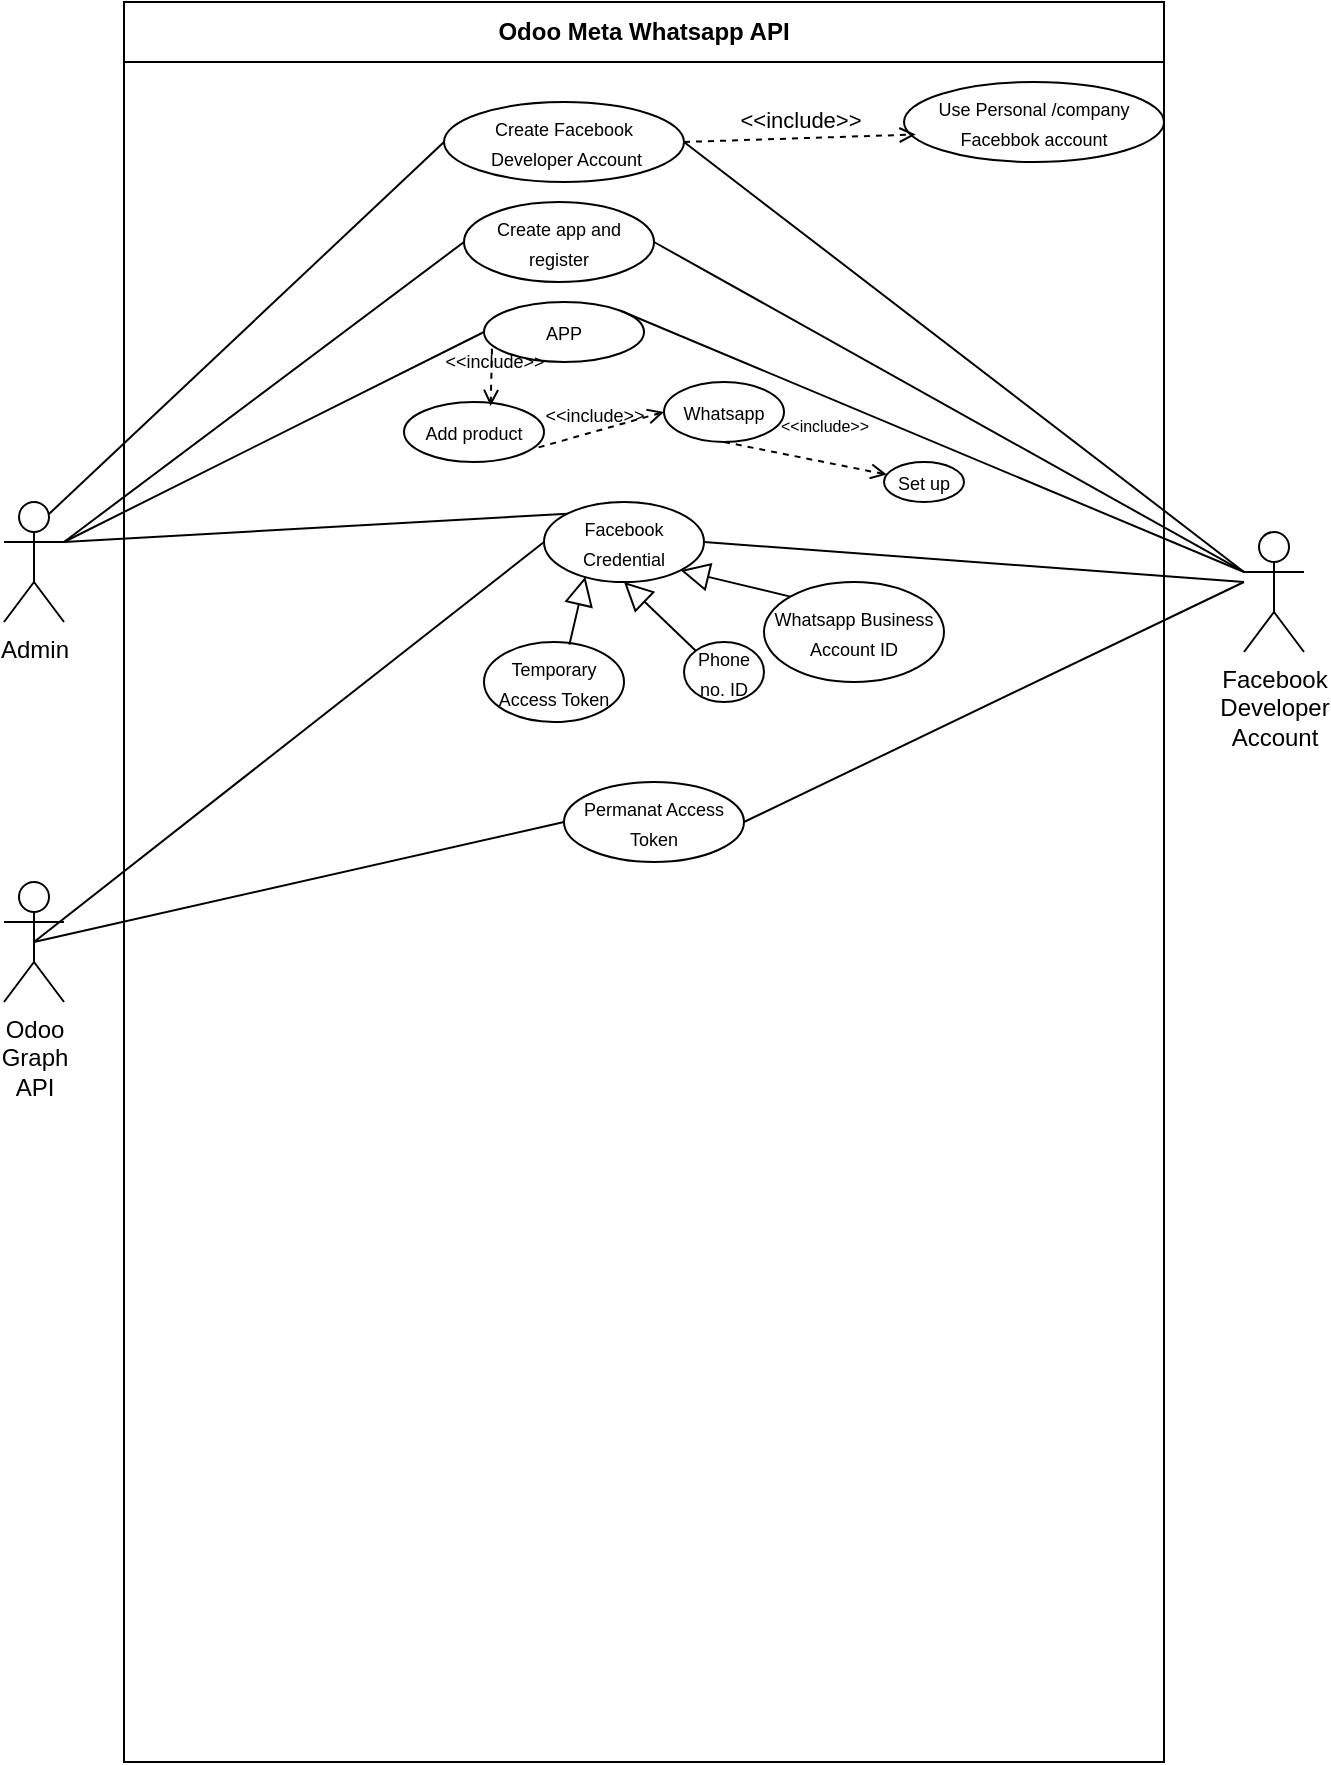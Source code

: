 <mxfile version="21.6.2" type="device">
  <diagram name="Page-1" id="KFSLEv4HnUT1pbFmEMQF">
    <mxGraphModel dx="794" dy="470" grid="1" gridSize="10" guides="1" tooltips="1" connect="1" arrows="1" fold="1" page="1" pageScale="1" pageWidth="690" pageHeight="980" math="0" shadow="0">
      <root>
        <mxCell id="0" />
        <mxCell id="1" parent="0" />
        <mxCell id="e9I1-9ilMqFJsEArppFG-2" value="Odoo Meta Whatsapp API" style="swimlane;fontStyle=1;align=center;horizontal=1;startSize=30;collapsible=0;html=1;whiteSpace=wrap;" vertex="1" parent="1">
          <mxGeometry x="80" y="40" width="520" height="880" as="geometry" />
        </mxCell>
        <mxCell id="e9I1-9ilMqFJsEArppFG-10" value="&lt;font style=&quot;font-size: 9px;&quot;&gt;Create Facebook&lt;br&gt;&amp;nbsp;Developer Account&lt;/font&gt;" style="ellipse;whiteSpace=wrap;html=1;" vertex="1" parent="e9I1-9ilMqFJsEArppFG-2">
          <mxGeometry x="160" y="50" width="120" height="40" as="geometry" />
        </mxCell>
        <mxCell id="e9I1-9ilMqFJsEArppFG-12" value="&lt;font style=&quot;font-size: 9px;&quot;&gt;Use Personal /company Facebbok account&lt;/font&gt;" style="ellipse;whiteSpace=wrap;html=1;" vertex="1" parent="e9I1-9ilMqFJsEArppFG-2">
          <mxGeometry x="390" y="40" width="130" height="40" as="geometry" />
        </mxCell>
        <mxCell id="e9I1-9ilMqFJsEArppFG-13" value="&amp;lt;&amp;lt;include&amp;gt;&amp;gt;" style="edgeStyle=none;html=1;endArrow=open;verticalAlign=bottom;dashed=1;labelBackgroundColor=none;rounded=0;exitX=1;exitY=0.5;exitDx=0;exitDy=0;entryX=0.045;entryY=0.656;entryDx=0;entryDy=0;entryPerimeter=0;" edge="1" parent="e9I1-9ilMqFJsEArppFG-2" source="e9I1-9ilMqFJsEArppFG-10" target="e9I1-9ilMqFJsEArppFG-12">
          <mxGeometry width="160" relative="1" as="geometry">
            <mxPoint x="270" y="69.5" as="sourcePoint" />
            <mxPoint x="305" y="70" as="targetPoint" />
          </mxGeometry>
        </mxCell>
        <mxCell id="e9I1-9ilMqFJsEArppFG-14" value="&lt;font style=&quot;font-size: 9px;&quot;&gt;Create app and register&lt;/font&gt;" style="ellipse;whiteSpace=wrap;html=1;" vertex="1" parent="e9I1-9ilMqFJsEArppFG-2">
          <mxGeometry x="170" y="100" width="95" height="40" as="geometry" />
        </mxCell>
        <mxCell id="e9I1-9ilMqFJsEArppFG-19" value="&lt;font style=&quot;font-size: 9px;&quot;&gt;APP&lt;/font&gt;" style="ellipse;whiteSpace=wrap;html=1;" vertex="1" parent="e9I1-9ilMqFJsEArppFG-2">
          <mxGeometry x="180" y="150" width="80" height="30" as="geometry" />
        </mxCell>
        <mxCell id="e9I1-9ilMqFJsEArppFG-20" value="&lt;font style=&quot;font-size: 9px;&quot;&gt;Add product&lt;/font&gt;" style="ellipse;whiteSpace=wrap;html=1;" vertex="1" parent="e9I1-9ilMqFJsEArppFG-2">
          <mxGeometry x="140" y="200" width="70" height="30" as="geometry" />
        </mxCell>
        <mxCell id="e9I1-9ilMqFJsEArppFG-22" value="&lt;font style=&quot;font-size: 9px;&quot;&gt;&amp;lt;&amp;lt;include&amp;gt;&amp;gt;&lt;/font&gt;" style="edgeStyle=none;html=1;endArrow=open;verticalAlign=bottom;dashed=1;labelBackgroundColor=none;rounded=0;entryX=0.619;entryY=0.067;entryDx=0;entryDy=0;exitX=0.05;exitY=0.778;exitDx=0;exitDy=0;exitPerimeter=0;entryPerimeter=0;" edge="1" parent="e9I1-9ilMqFJsEArppFG-2" source="e9I1-9ilMqFJsEArppFG-19" target="e9I1-9ilMqFJsEArppFG-20">
          <mxGeometry x="0.04" y="1" width="160" relative="1" as="geometry">
            <mxPoint x="140" y="250" as="sourcePoint" />
            <mxPoint x="300" y="250" as="targetPoint" />
            <mxPoint as="offset" />
          </mxGeometry>
        </mxCell>
        <mxCell id="e9I1-9ilMqFJsEArppFG-23" value="&lt;font style=&quot;font-size: 9px;&quot;&gt;Whatsapp&lt;/font&gt;" style="ellipse;whiteSpace=wrap;html=1;" vertex="1" parent="e9I1-9ilMqFJsEArppFG-2">
          <mxGeometry x="270" y="190" width="60" height="30" as="geometry" />
        </mxCell>
        <mxCell id="e9I1-9ilMqFJsEArppFG-24" value="&lt;font style=&quot;font-size: 9px;&quot;&gt;&amp;lt;&amp;lt;include&amp;gt;&amp;gt;&lt;/font&gt;" style="edgeStyle=none;html=1;endArrow=open;verticalAlign=bottom;dashed=1;labelBackgroundColor=none;rounded=0;exitX=0.962;exitY=0.756;exitDx=0;exitDy=0;exitPerimeter=0;entryX=0;entryY=0.5;entryDx=0;entryDy=0;" edge="1" parent="e9I1-9ilMqFJsEArppFG-2" source="e9I1-9ilMqFJsEArppFG-20" target="e9I1-9ilMqFJsEArppFG-23">
          <mxGeometry x="-0.117" width="160" relative="1" as="geometry">
            <mxPoint x="370" y="230" as="sourcePoint" />
            <mxPoint x="380" y="240" as="targetPoint" />
            <mxPoint as="offset" />
          </mxGeometry>
        </mxCell>
        <mxCell id="e9I1-9ilMqFJsEArppFG-27" value="&lt;font style=&quot;font-size: 9px;&quot;&gt;Set up&lt;/font&gt;" style="ellipse;whiteSpace=wrap;html=1;" vertex="1" parent="e9I1-9ilMqFJsEArppFG-2">
          <mxGeometry x="380" y="230" width="40" height="20" as="geometry" />
        </mxCell>
        <mxCell id="e9I1-9ilMqFJsEArppFG-28" value="&lt;font style=&quot;font-size: 8px;&quot;&gt;&amp;lt;&amp;lt;include&amp;gt;&amp;gt;&lt;/font&gt;" style="edgeStyle=none;html=1;endArrow=open;verticalAlign=bottom;dashed=1;labelBackgroundColor=none;rounded=0;exitX=0.5;exitY=1;exitDx=0;exitDy=0;" edge="1" parent="e9I1-9ilMqFJsEArppFG-2" source="e9I1-9ilMqFJsEArppFG-23" target="e9I1-9ilMqFJsEArppFG-27">
          <mxGeometry x="0.182" y="10" width="160" relative="1" as="geometry">
            <mxPoint x="180" y="280" as="sourcePoint" />
            <mxPoint x="340" y="280" as="targetPoint" />
            <mxPoint as="offset" />
          </mxGeometry>
        </mxCell>
        <mxCell id="e9I1-9ilMqFJsEArppFG-30" value="&lt;font style=&quot;font-size: 9px;&quot;&gt;Facebook Credential&lt;/font&gt;" style="ellipse;whiteSpace=wrap;html=1;" vertex="1" parent="e9I1-9ilMqFJsEArppFG-2">
          <mxGeometry x="210" y="250" width="80" height="40" as="geometry" />
        </mxCell>
        <mxCell id="e9I1-9ilMqFJsEArppFG-40" value="&lt;font style=&quot;font-size: 9px;&quot;&gt;Temporary Access Token&lt;/font&gt;" style="ellipse;whiteSpace=wrap;html=1;" vertex="1" parent="e9I1-9ilMqFJsEArppFG-2">
          <mxGeometry x="180" y="320" width="70" height="40" as="geometry" />
        </mxCell>
        <mxCell id="e9I1-9ilMqFJsEArppFG-41" value="&lt;font style=&quot;font-size: 9px;&quot;&gt;Phone no. ID&lt;/font&gt;" style="ellipse;whiteSpace=wrap;html=1;" vertex="1" parent="e9I1-9ilMqFJsEArppFG-2">
          <mxGeometry x="280" y="320" width="40" height="30" as="geometry" />
        </mxCell>
        <mxCell id="e9I1-9ilMqFJsEArppFG-46" value="&lt;font style=&quot;font-size: 9px;&quot;&gt;Whatsapp Business Account ID&lt;/font&gt;" style="ellipse;whiteSpace=wrap;html=1;" vertex="1" parent="e9I1-9ilMqFJsEArppFG-2">
          <mxGeometry x="320" y="290" width="90" height="50" as="geometry" />
        </mxCell>
        <mxCell id="e9I1-9ilMqFJsEArppFG-47" value="" style="edgeStyle=none;html=1;endArrow=block;endFill=0;endSize=12;verticalAlign=bottom;rounded=0;entryX=0.258;entryY=0.933;entryDx=0;entryDy=0;entryPerimeter=0;exitX=0.61;exitY=0.033;exitDx=0;exitDy=0;exitPerimeter=0;" edge="1" parent="e9I1-9ilMqFJsEArppFG-2" source="e9I1-9ilMqFJsEArppFG-40" target="e9I1-9ilMqFJsEArppFG-30">
          <mxGeometry width="160" relative="1" as="geometry">
            <mxPoint x="180" y="440" as="sourcePoint" />
            <mxPoint x="340" y="440" as="targetPoint" />
          </mxGeometry>
        </mxCell>
        <mxCell id="e9I1-9ilMqFJsEArppFG-48" value="" style="edgeStyle=none;html=1;endArrow=block;endFill=0;endSize=12;verticalAlign=bottom;rounded=0;entryX=0.5;entryY=1;entryDx=0;entryDy=0;exitX=0;exitY=0;exitDx=0;exitDy=0;" edge="1" parent="e9I1-9ilMqFJsEArppFG-2" source="e9I1-9ilMqFJsEArppFG-41" target="e9I1-9ilMqFJsEArppFG-30">
          <mxGeometry width="160" relative="1" as="geometry">
            <mxPoint x="180" y="440" as="sourcePoint" />
            <mxPoint x="340" y="440" as="targetPoint" />
          </mxGeometry>
        </mxCell>
        <mxCell id="e9I1-9ilMqFJsEArppFG-49" value="" style="edgeStyle=none;html=1;endArrow=block;endFill=0;endSize=12;verticalAlign=bottom;rounded=0;entryX=1;entryY=1;entryDx=0;entryDy=0;exitX=0;exitY=0;exitDx=0;exitDy=0;" edge="1" parent="e9I1-9ilMqFJsEArppFG-2" source="e9I1-9ilMqFJsEArppFG-46" target="e9I1-9ilMqFJsEArppFG-30">
          <mxGeometry width="160" relative="1" as="geometry">
            <mxPoint x="180" y="440" as="sourcePoint" />
            <mxPoint x="340" y="440" as="targetPoint" />
          </mxGeometry>
        </mxCell>
        <mxCell id="e9I1-9ilMqFJsEArppFG-51" value="&lt;font style=&quot;font-size: 9px;&quot;&gt;Permanat Access Token&lt;/font&gt;" style="ellipse;whiteSpace=wrap;html=1;" vertex="1" parent="e9I1-9ilMqFJsEArppFG-2">
          <mxGeometry x="220" y="390" width="90" height="40" as="geometry" />
        </mxCell>
        <mxCell id="e9I1-9ilMqFJsEArppFG-5" value="Admin" style="shape=umlActor;html=1;verticalLabelPosition=bottom;verticalAlign=top;align=center;" vertex="1" parent="1">
          <mxGeometry x="20" y="290" width="30" height="60" as="geometry" />
        </mxCell>
        <mxCell id="e9I1-9ilMqFJsEArppFG-8" value="Facebook &lt;br&gt;Developer &lt;br&gt;Account" style="shape=umlActor;html=1;verticalLabelPosition=bottom;verticalAlign=top;align=center;" vertex="1" parent="1">
          <mxGeometry x="640" y="305" width="30" height="60" as="geometry" />
        </mxCell>
        <mxCell id="e9I1-9ilMqFJsEArppFG-11" value="" style="edgeStyle=none;html=1;endArrow=none;verticalAlign=bottom;rounded=0;entryX=0;entryY=0.5;entryDx=0;entryDy=0;exitX=0.75;exitY=0.1;exitDx=0;exitDy=0;exitPerimeter=0;" edge="1" parent="1" source="e9I1-9ilMqFJsEArppFG-5" target="e9I1-9ilMqFJsEArppFG-10">
          <mxGeometry width="160" relative="1" as="geometry">
            <mxPoint x="50" y="110" as="sourcePoint" />
            <mxPoint x="210" y="110" as="targetPoint" />
          </mxGeometry>
        </mxCell>
        <mxCell id="e9I1-9ilMqFJsEArppFG-16" value="" style="edgeStyle=none;html=1;endArrow=none;verticalAlign=bottom;rounded=0;exitX=1;exitY=0.5;exitDx=0;exitDy=0;entryX=0;entryY=0.333;entryDx=0;entryDy=0;entryPerimeter=0;" edge="1" parent="1" source="e9I1-9ilMqFJsEArppFG-10" target="e9I1-9ilMqFJsEArppFG-8">
          <mxGeometry width="160" relative="1" as="geometry">
            <mxPoint x="260" y="290" as="sourcePoint" />
            <mxPoint x="420" y="290" as="targetPoint" />
          </mxGeometry>
        </mxCell>
        <mxCell id="e9I1-9ilMqFJsEArppFG-17" value="" style="edgeStyle=none;html=1;endArrow=none;verticalAlign=bottom;rounded=0;exitX=1;exitY=0.333;exitDx=0;exitDy=0;exitPerimeter=0;entryX=0;entryY=0.5;entryDx=0;entryDy=0;" edge="1" parent="1" source="e9I1-9ilMqFJsEArppFG-5" target="e9I1-9ilMqFJsEArppFG-14">
          <mxGeometry width="160" relative="1" as="geometry">
            <mxPoint x="260" y="390" as="sourcePoint" />
            <mxPoint x="420" y="390" as="targetPoint" />
          </mxGeometry>
        </mxCell>
        <mxCell id="e9I1-9ilMqFJsEArppFG-18" value="" style="edgeStyle=none;html=1;endArrow=none;verticalAlign=bottom;rounded=0;exitX=1;exitY=0.5;exitDx=0;exitDy=0;entryX=0;entryY=0.333;entryDx=0;entryDy=0;entryPerimeter=0;" edge="1" parent="1" source="e9I1-9ilMqFJsEArppFG-14" target="e9I1-9ilMqFJsEArppFG-8">
          <mxGeometry width="160" relative="1" as="geometry">
            <mxPoint x="260" y="390" as="sourcePoint" />
            <mxPoint x="420" y="390" as="targetPoint" />
          </mxGeometry>
        </mxCell>
        <mxCell id="e9I1-9ilMqFJsEArppFG-25" value="" style="edgeStyle=none;html=1;endArrow=none;verticalAlign=bottom;rounded=0;entryX=0;entryY=0.5;entryDx=0;entryDy=0;" edge="1" parent="1" target="e9I1-9ilMqFJsEArppFG-19">
          <mxGeometry width="160" relative="1" as="geometry">
            <mxPoint x="50" y="310" as="sourcePoint" />
            <mxPoint x="420" y="310" as="targetPoint" />
          </mxGeometry>
        </mxCell>
        <mxCell id="e9I1-9ilMqFJsEArppFG-26" value="" style="edgeStyle=none;html=1;endArrow=none;verticalAlign=bottom;rounded=0;entryX=0;entryY=0.333;entryDx=0;entryDy=0;entryPerimeter=0;exitX=1;exitY=0;exitDx=0;exitDy=0;" edge="1" parent="1" source="e9I1-9ilMqFJsEArppFG-19" target="e9I1-9ilMqFJsEArppFG-8">
          <mxGeometry width="160" relative="1" as="geometry">
            <mxPoint x="260" y="310" as="sourcePoint" />
            <mxPoint x="420" y="310" as="targetPoint" />
          </mxGeometry>
        </mxCell>
        <mxCell id="e9I1-9ilMqFJsEArppFG-31" value="" style="edgeStyle=none;html=1;endArrow=none;verticalAlign=bottom;rounded=0;exitX=1;exitY=0.333;exitDx=0;exitDy=0;exitPerimeter=0;entryX=0;entryY=0;entryDx=0;entryDy=0;" edge="1" parent="1" source="e9I1-9ilMqFJsEArppFG-5" target="e9I1-9ilMqFJsEArppFG-30">
          <mxGeometry width="160" relative="1" as="geometry">
            <mxPoint x="260" y="440" as="sourcePoint" />
            <mxPoint x="420" y="440" as="targetPoint" />
          </mxGeometry>
        </mxCell>
        <mxCell id="e9I1-9ilMqFJsEArppFG-32" value="" style="edgeStyle=none;html=1;endArrow=none;verticalAlign=bottom;rounded=0;exitX=1;exitY=0.5;exitDx=0;exitDy=0;" edge="1" parent="1" source="e9I1-9ilMqFJsEArppFG-30">
          <mxGeometry width="160" relative="1" as="geometry">
            <mxPoint x="260" y="340" as="sourcePoint" />
            <mxPoint x="640" y="330" as="targetPoint" />
          </mxGeometry>
        </mxCell>
        <mxCell id="e9I1-9ilMqFJsEArppFG-33" value="Odoo&lt;br&gt;Graph &lt;br&gt;API" style="shape=umlActor;html=1;verticalLabelPosition=bottom;verticalAlign=top;align=center;" vertex="1" parent="1">
          <mxGeometry x="20" y="480" width="30" height="60" as="geometry" />
        </mxCell>
        <mxCell id="e9I1-9ilMqFJsEArppFG-50" value="" style="edgeStyle=none;html=1;endArrow=none;verticalAlign=bottom;rounded=0;exitX=0.5;exitY=0.5;exitDx=0;exitDy=0;exitPerimeter=0;entryX=0;entryY=0.5;entryDx=0;entryDy=0;" edge="1" parent="1" source="e9I1-9ilMqFJsEArppFG-33" target="e9I1-9ilMqFJsEArppFG-30">
          <mxGeometry width="160" relative="1" as="geometry">
            <mxPoint x="260" y="480" as="sourcePoint" />
            <mxPoint x="420" y="480" as="targetPoint" />
          </mxGeometry>
        </mxCell>
        <mxCell id="e9I1-9ilMqFJsEArppFG-52" value="" style="edgeStyle=none;html=1;endArrow=none;verticalAlign=bottom;rounded=0;exitX=0.5;exitY=0.5;exitDx=0;exitDy=0;exitPerimeter=0;entryX=0;entryY=0.5;entryDx=0;entryDy=0;" edge="1" parent="1" source="e9I1-9ilMqFJsEArppFG-33" target="e9I1-9ilMqFJsEArppFG-51">
          <mxGeometry width="160" relative="1" as="geometry">
            <mxPoint x="260" y="490" as="sourcePoint" />
            <mxPoint x="420" y="490" as="targetPoint" />
          </mxGeometry>
        </mxCell>
        <mxCell id="e9I1-9ilMqFJsEArppFG-53" value="" style="edgeStyle=none;html=1;endArrow=none;verticalAlign=bottom;rounded=0;exitX=1;exitY=0.5;exitDx=0;exitDy=0;" edge="1" parent="1" source="e9I1-9ilMqFJsEArppFG-51">
          <mxGeometry width="160" relative="1" as="geometry">
            <mxPoint x="260" y="490" as="sourcePoint" />
            <mxPoint x="640" y="330" as="targetPoint" />
          </mxGeometry>
        </mxCell>
      </root>
    </mxGraphModel>
  </diagram>
</mxfile>
